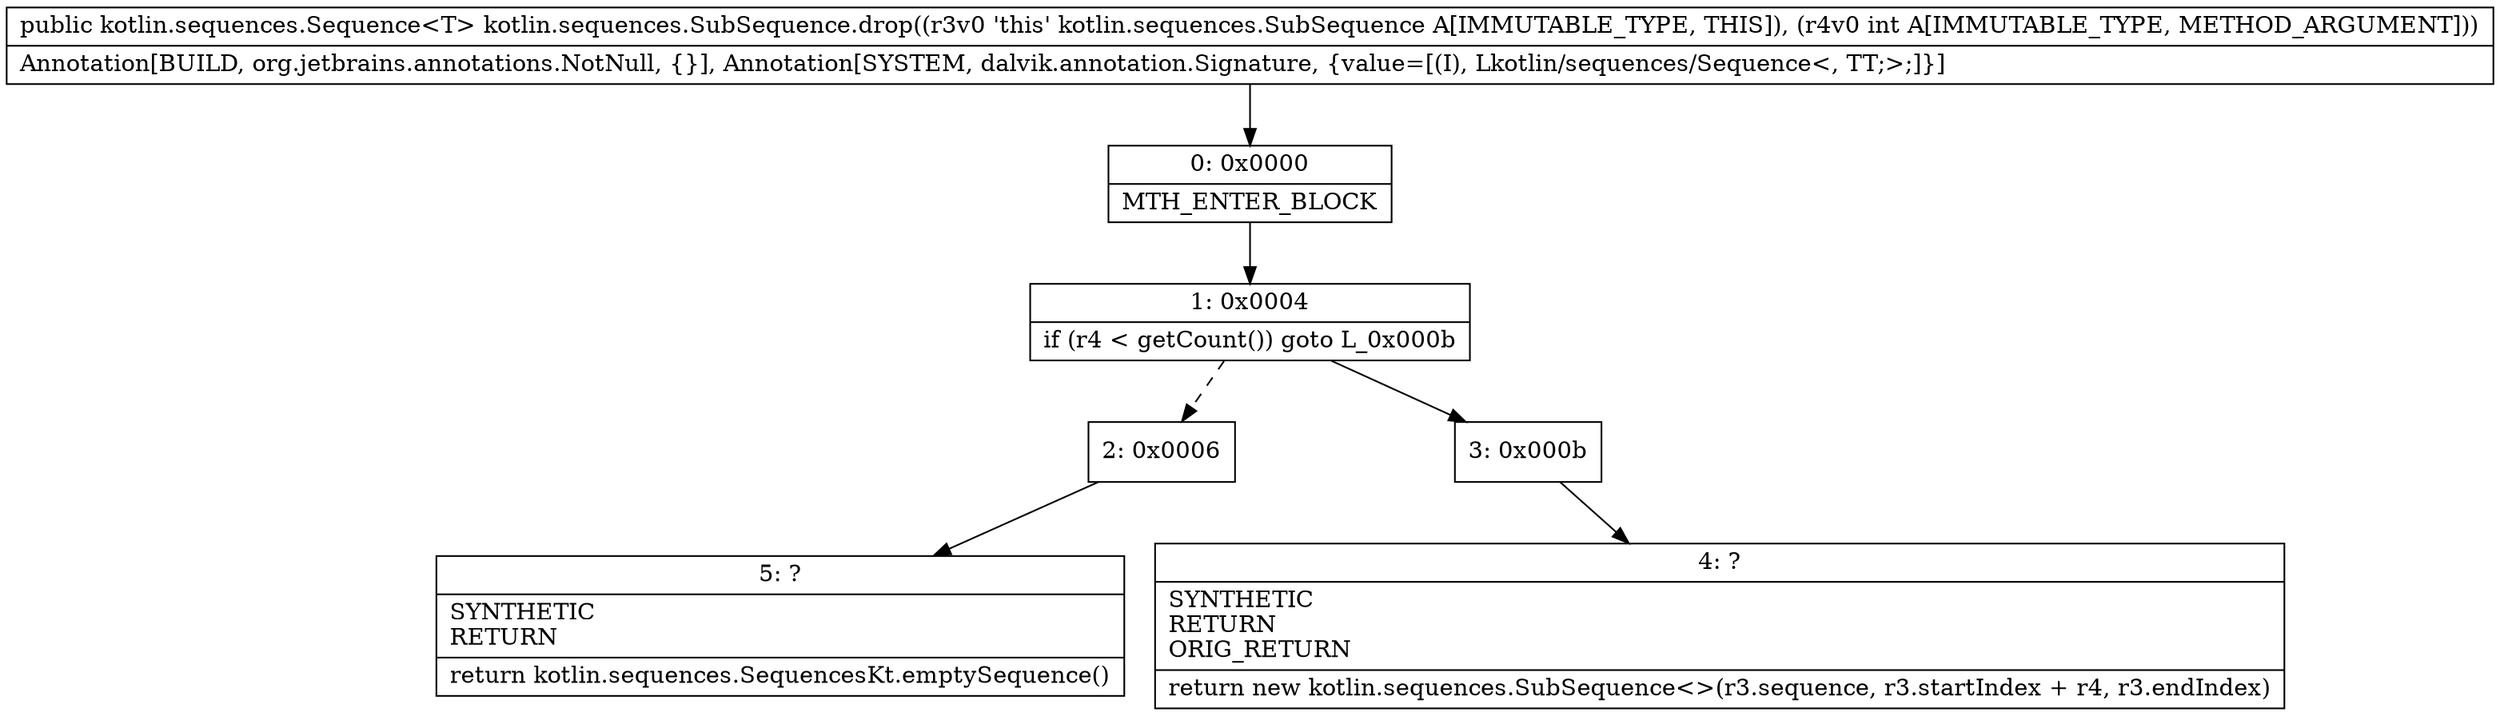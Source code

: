 digraph "CFG forkotlin.sequences.SubSequence.drop(I)Lkotlin\/sequences\/Sequence;" {
Node_0 [shape=record,label="{0\:\ 0x0000|MTH_ENTER_BLOCK\l}"];
Node_1 [shape=record,label="{1\:\ 0x0004|if (r4 \< getCount()) goto L_0x000b\l}"];
Node_2 [shape=record,label="{2\:\ 0x0006}"];
Node_3 [shape=record,label="{3\:\ 0x000b}"];
Node_4 [shape=record,label="{4\:\ ?|SYNTHETIC\lRETURN\lORIG_RETURN\l|return new kotlin.sequences.SubSequence\<\>(r3.sequence, r3.startIndex + r4, r3.endIndex)\l}"];
Node_5 [shape=record,label="{5\:\ ?|SYNTHETIC\lRETURN\l|return kotlin.sequences.SequencesKt.emptySequence()\l}"];
MethodNode[shape=record,label="{public kotlin.sequences.Sequence\<T\> kotlin.sequences.SubSequence.drop((r3v0 'this' kotlin.sequences.SubSequence A[IMMUTABLE_TYPE, THIS]), (r4v0 int A[IMMUTABLE_TYPE, METHOD_ARGUMENT]))  | Annotation[BUILD, org.jetbrains.annotations.NotNull, \{\}], Annotation[SYSTEM, dalvik.annotation.Signature, \{value=[(I), Lkotlin\/sequences\/Sequence\<, TT;\>;]\}]\l}"];
MethodNode -> Node_0;
Node_0 -> Node_1;
Node_1 -> Node_2[style=dashed];
Node_1 -> Node_3;
Node_2 -> Node_5;
Node_3 -> Node_4;
}

